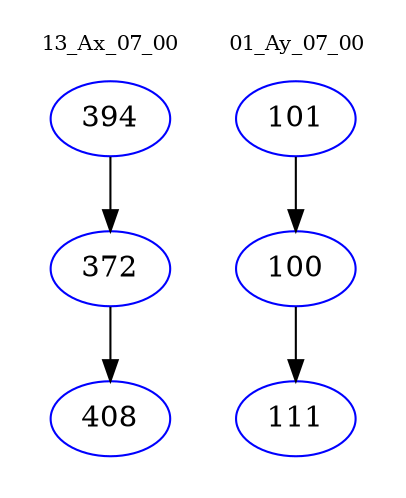 digraph{
subgraph cluster_0 {
color = white
label = "13_Ax_07_00";
fontsize=10;
T0_394 [label="394", color="blue"]
T0_394 -> T0_372 [color="black"]
T0_372 [label="372", color="blue"]
T0_372 -> T0_408 [color="black"]
T0_408 [label="408", color="blue"]
}
subgraph cluster_1 {
color = white
label = "01_Ay_07_00";
fontsize=10;
T1_101 [label="101", color="blue"]
T1_101 -> T1_100 [color="black"]
T1_100 [label="100", color="blue"]
T1_100 -> T1_111 [color="black"]
T1_111 [label="111", color="blue"]
}
}
